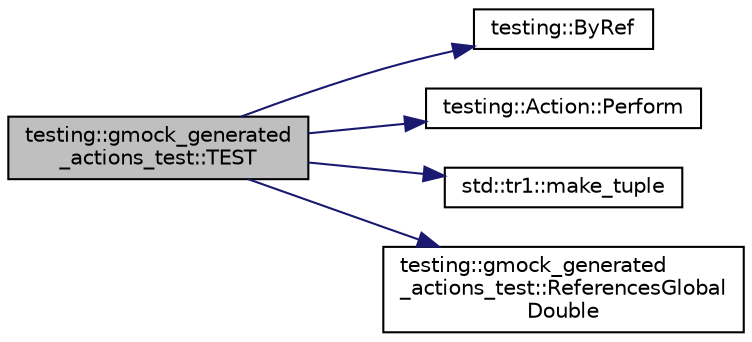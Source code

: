 digraph "testing::gmock_generated_actions_test::TEST"
{
  edge [fontname="Helvetica",fontsize="10",labelfontname="Helvetica",labelfontsize="10"];
  node [fontname="Helvetica",fontsize="10",shape=record];
  rankdir="LR";
  Node220 [label="testing::gmock_generated\l_actions_test::TEST",height=0.2,width=0.4,color="black", fillcolor="grey75", style="filled", fontcolor="black"];
  Node220 -> Node221 [color="midnightblue",fontsize="10",style="solid",fontname="Helvetica"];
  Node221 [label="testing::ByRef",height=0.2,width=0.4,color="black", fillcolor="white", style="filled",URL="$d0/d75/namespacetesting.html#aaee6d42dcd69de6e7a1459c5c71222c3"];
  Node220 -> Node222 [color="midnightblue",fontsize="10",style="solid",fontname="Helvetica"];
  Node222 [label="testing::Action::Perform",height=0.2,width=0.4,color="black", fillcolor="white", style="filled",URL="$d0/dd1/classtesting_1_1_action.html#ad00a03062885685da84b308e6e8ff4cb"];
  Node220 -> Node223 [color="midnightblue",fontsize="10",style="solid",fontname="Helvetica"];
  Node223 [label="std::tr1::make_tuple",height=0.2,width=0.4,color="black", fillcolor="white", style="filled",URL="$d2/db7/namespacestd_1_1tr1.html#af7e12a0f5b5791b5b7c49a5a17b85359"];
  Node220 -> Node224 [color="midnightblue",fontsize="10",style="solid",fontname="Helvetica"];
  Node224 [label="testing::gmock_generated\l_actions_test::ReferencesGlobal\lDouble",height=0.2,width=0.4,color="black", fillcolor="white", style="filled",URL="$d7/dae/namespacetesting_1_1gmock__generated__actions__test.html#a3e552b41de08f0516f4b0e32fed68a61"];
}
